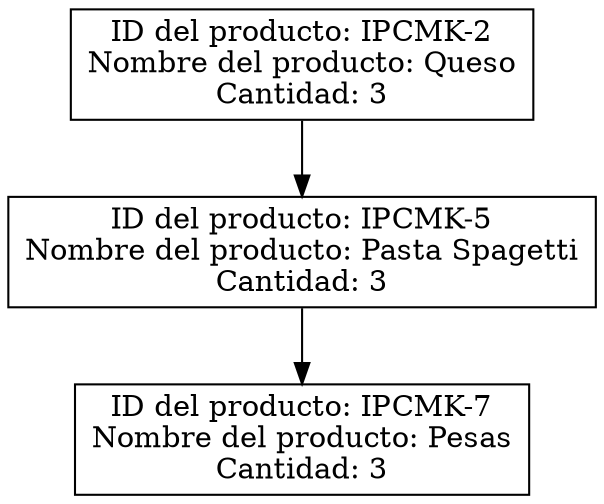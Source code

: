 digraph G {
    rankdir=TB;
    node [shape = record, height = .1];
Nodo0 [label="ID del producto: IPCMK-2\nNombre del producto: Queso\nCantidad: 3"];
Nodo1 [label="ID del producto: IPCMK-5\nNombre del producto: Pasta Spagetti\nCantidad: 3"];
Nodo0 -> Nodo1;
Nodo2 [label="ID del producto: IPCMK-7\nNombre del producto: Pesas\nCantidad: 3"];
Nodo1 -> Nodo2;
}
